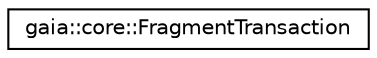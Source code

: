 digraph G
{
  edge [fontname="Helvetica",fontsize="10",labelfontname="Helvetica",labelfontsize="10"];
  node [fontname="Helvetica",fontsize="10",shape=record];
  rankdir=LR;
  Node1 [label="gaia::core::FragmentTransaction",height=0.2,width=0.4,color="black", fillcolor="white", style="filled",URL="$dc/db3/classgaia_1_1core_1_1_fragment_transaction.html",tooltip="API for performing a set of Fragment operations."];
}
